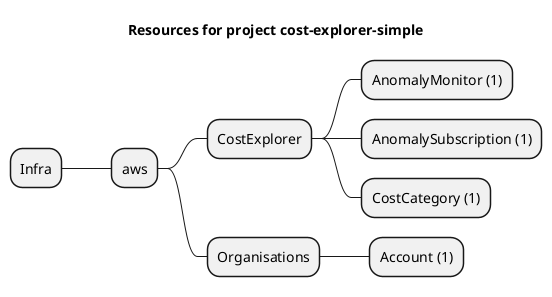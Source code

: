 @startmindmap
title Resources for project cost-explorer-simple
skinparam monochrome true
+ Infra
++ aws
+++ CostExplorer
++++ AnomalyMonitor (1)
++++ AnomalySubscription (1)
++++ CostCategory (1)
+++ Organisations
++++ Account (1)
@endmindmap